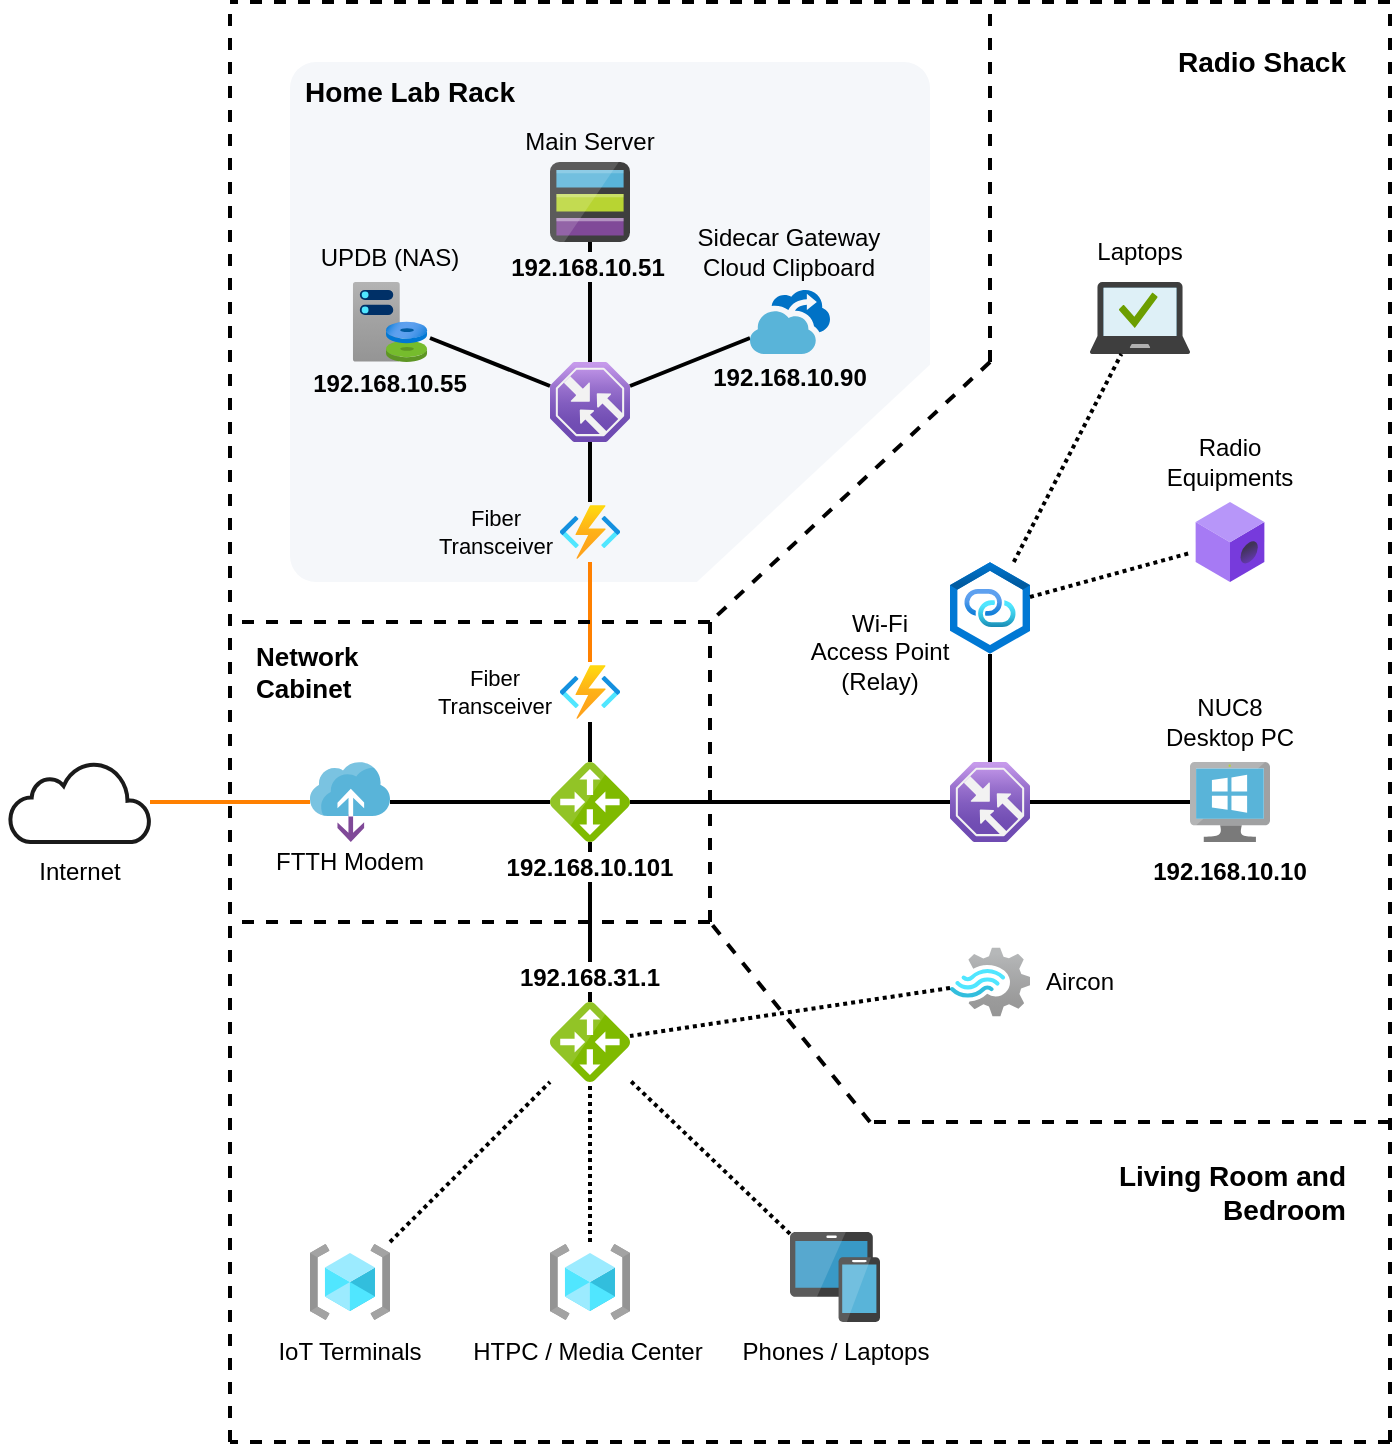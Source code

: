 <mxfile version="14.6.13" type="device"><diagram id="0g6oROPnOtpt_JUSprsH" name="第 1 页"><mxGraphModel dx="1886" dy="879" grid="1" gridSize="10" guides="1" tooltips="1" connect="1" arrows="1" fold="1" page="0" pageScale="1" pageWidth="1920" pageHeight="1200" math="0" shadow="0"><root><mxCell id="0"/><mxCell id="1" parent="0"/><mxCell id="I49kJOO3Nqgl7BTyQ4PE-55" value="" style="rounded=1;whiteSpace=wrap;html=1;arcSize=5;strokeColor=none;fillColor=#F5F7FA;" vertex="1" parent="1"><mxGeometry x="430" y="50" width="320" height="260" as="geometry"/></mxCell><mxCell id="I49kJOO3Nqgl7BTyQ4PE-56" value="" style="rounded=0;whiteSpace=wrap;html=1;strokeColor=none;rotation=317;" vertex="1" parent="1"><mxGeometry x="636.1" y="245.46" width="164.27" height="79.18" as="geometry"/></mxCell><mxCell id="3C9gTqonj5Wx8V6KPJfe-2" value="" style="aspect=fixed;html=1;points=[];align=center;image;fontSize=12;image=img/lib/azure2/networking/Traffic_Manager_Profiles.svg;" parent="1" vertex="1"><mxGeometry x="560" y="200" width="40" height="40" as="geometry"/></mxCell><mxCell id="3C9gTqonj5Wx8V6KPJfe-3" value="" style="html=1;points=[];align=center;image;fontSize=12;image=img/lib/azure2/iot/Function_Apps.svg;" parent="1" vertex="1"><mxGeometry x="565" y="350" width="30" height="30" as="geometry"/></mxCell><mxCell id="3C9gTqonj5Wx8V6KPJfe-4" value="" style="endArrow=none;html=1;strokeWidth=2;" parent="1" source="I49kJOO3Nqgl7BTyQ4PE-11" target="3C9gTqonj5Wx8V6KPJfe-3" edge="1"><mxGeometry width="50" height="50" relative="1" as="geometry"><mxPoint x="630" y="380" as="sourcePoint"/><mxPoint x="370" y="360" as="targetPoint"/></mxGeometry></mxCell><mxCell id="3C9gTqonj5Wx8V6KPJfe-5" value="" style="html=1;points=[];align=center;image;fontSize=12;image=img/lib/azure2/iot/Function_Apps.svg;" parent="1" vertex="1"><mxGeometry x="565" y="270" width="30" height="30" as="geometry"/></mxCell><mxCell id="3C9gTqonj5Wx8V6KPJfe-6" value="" style="endArrow=none;html=1;strokeWidth=2;strokeColor=#FF8000;" parent="1" source="3C9gTqonj5Wx8V6KPJfe-3" target="3C9gTqonj5Wx8V6KPJfe-5" edge="1"><mxGeometry width="50" height="50" relative="1" as="geometry"><mxPoint x="590" y="410" as="sourcePoint"/><mxPoint x="590" y="390" as="targetPoint"/></mxGeometry></mxCell><mxCell id="3C9gTqonj5Wx8V6KPJfe-7" value="" style="endArrow=none;html=1;strokeWidth=2;dashed=1;" parent="1" edge="1"><mxGeometry width="50" height="50" relative="1" as="geometry"><mxPoint x="400" y="740" as="sourcePoint"/><mxPoint x="400" y="20" as="targetPoint"/></mxGeometry></mxCell><mxCell id="3C9gTqonj5Wx8V6KPJfe-8" value="" style="endArrow=none;html=1;strokeWidth=2;" parent="1" source="3C9gTqonj5Wx8V6KPJfe-5" target="3C9gTqonj5Wx8V6KPJfe-2" edge="1"><mxGeometry width="50" height="50" relative="1" as="geometry"><mxPoint x="370" y="340" as="sourcePoint"/><mxPoint x="370" y="270" as="targetPoint"/></mxGeometry></mxCell><mxCell id="3C9gTqonj5Wx8V6KPJfe-28" value="" style="endArrow=none;html=1;strokeWidth=2;" parent="1" source="3C9gTqonj5Wx8V6KPJfe-2" target="I49kJOO3Nqgl7BTyQ4PE-13" edge="1"><mxGeometry width="50" height="50" relative="1" as="geometry"><mxPoint x="370" y="340" as="sourcePoint"/><mxPoint x="600" y="160" as="targetPoint"/></mxGeometry></mxCell><mxCell id="3C9gTqonj5Wx8V6KPJfe-31" value="" style="endArrow=none;html=1;strokeWidth=2;" parent="1" source="3C9gTqonj5Wx8V6KPJfe-2" target="I49kJOO3Nqgl7BTyQ4PE-14" edge="1"><mxGeometry width="50" height="50" relative="1" as="geometry"><mxPoint x="510" y="198" as="sourcePoint"/><mxPoint x="660" y="220" as="targetPoint"/></mxGeometry></mxCell><mxCell id="3C9gTqonj5Wx8V6KPJfe-32" value="" style="endArrow=none;html=1;strokeWidth=2;" parent="1" source="I49kJOO3Nqgl7BTyQ4PE-15" target="I49kJOO3Nqgl7BTyQ4PE-11" edge="1"><mxGeometry width="50" height="50" relative="1" as="geometry"><mxPoint x="510" y="460" as="sourcePoint"/><mxPoint x="540" y="420" as="targetPoint"/></mxGeometry></mxCell><mxCell id="3C9gTqonj5Wx8V6KPJfe-34" value="" style="endArrow=none;html=1;strokeWidth=2;" parent="1" source="I49kJOO3Nqgl7BTyQ4PE-20" target="I49kJOO3Nqgl7BTyQ4PE-11" edge="1"><mxGeometry width="50" height="50" relative="1" as="geometry"><mxPoint x="640" y="500" as="sourcePoint"/><mxPoint x="580" y="460" as="targetPoint"/></mxGeometry></mxCell><mxCell id="3C9gTqonj5Wx8V6KPJfe-35" value="" style="html=1;points=[];align=center;image;fontSize=12;image=img/lib/azure2/analytics/Stream_Analytics_Jobs.svg;" parent="1" vertex="1"><mxGeometry x="760" y="490" width="40" height="40" as="geometry"/></mxCell><mxCell id="3C9gTqonj5Wx8V6KPJfe-36" value="" style="aspect=fixed;html=1;points=[];align=center;image;fontSize=12;image=img/lib/azure2/networking/Traffic_Manager_Profiles.svg;" parent="1" vertex="1"><mxGeometry x="760" y="400" width="40" height="40" as="geometry"/></mxCell><mxCell id="3C9gTqonj5Wx8V6KPJfe-37" value="" style="endArrow=none;html=1;strokeWidth=2;" parent="1" source="I49kJOO3Nqgl7BTyQ4PE-11" target="3C9gTqonj5Wx8V6KPJfe-36" edge="1"><mxGeometry width="50" height="50" relative="1" as="geometry"><mxPoint x="630" y="420" as="sourcePoint"/><mxPoint x="370" y="250" as="targetPoint"/></mxGeometry></mxCell><mxCell id="3C9gTqonj5Wx8V6KPJfe-38" value="" style="endArrow=none;html=1;strokeWidth=2;" parent="1" source="3C9gTqonj5Wx8V6KPJfe-36" target="I49kJOO3Nqgl7BTyQ4PE-31" edge="1"><mxGeometry width="50" height="50" relative="1" as="geometry"><mxPoint x="370" y="320" as="sourcePoint"/><mxPoint x="800" y="370" as="targetPoint"/></mxGeometry></mxCell><mxCell id="I49kJOO3Nqgl7BTyQ4PE-1" value="" style="html=1;points=[];align=center;image;fontSize=12;image=img/lib/azure2/azure_stack/Capacity.svg;" vertex="1" parent="1"><mxGeometry x="460" y="160" width="40" height="40" as="geometry"/></mxCell><mxCell id="I49kJOO3Nqgl7BTyQ4PE-2" value="" style="endArrow=none;html=1;strokeWidth=2;" edge="1" parent="1" source="I49kJOO3Nqgl7BTyQ4PE-1" target="3C9gTqonj5Wx8V6KPJfe-2"><mxGeometry width="50" height="50" relative="1" as="geometry"><mxPoint x="610" y="222" as="sourcePoint"/><mxPoint x="670" y="198" as="targetPoint"/></mxGeometry></mxCell><mxCell id="I49kJOO3Nqgl7BTyQ4PE-4" value="" style="html=1;points=[];align=center;image;fontSize=12;image=img/lib/azure2/general/Resource_Groups.svg;" vertex="1" parent="1"><mxGeometry x="440" y="640" width="40" height="40" as="geometry"/></mxCell><mxCell id="I49kJOO3Nqgl7BTyQ4PE-5" value="" style="endArrow=none;html=1;strokeWidth=2;dashed=1;dashPattern=1 1;" edge="1" parent="1" source="I49kJOO3Nqgl7BTyQ4PE-4" target="I49kJOO3Nqgl7BTyQ4PE-20"><mxGeometry width="50" height="50" relative="1" as="geometry"><mxPoint x="510" y="178" as="sourcePoint"/><mxPoint x="500" y="520" as="targetPoint"/></mxGeometry></mxCell><mxCell id="I49kJOO3Nqgl7BTyQ4PE-6" value="" style="html=1;points=[];align=center;image;fontSize=12;image=img/lib/azure2/general/Resource_Groups.svg;" vertex="1" parent="1"><mxGeometry x="560" y="640" width="40" height="40" as="geometry"/></mxCell><mxCell id="I49kJOO3Nqgl7BTyQ4PE-7" value="" style="endArrow=none;html=1;strokeWidth=2;dashed=1;dashPattern=1 1;" edge="1" parent="1" source="I49kJOO3Nqgl7BTyQ4PE-6" target="I49kJOO3Nqgl7BTyQ4PE-20"><mxGeometry width="50" height="50" relative="1" as="geometry"><mxPoint x="492.5" y="612.105" as="sourcePoint"/><mxPoint x="610" y="600" as="targetPoint"/></mxGeometry></mxCell><mxCell id="I49kJOO3Nqgl7BTyQ4PE-9" value="" style="html=1;points=[];align=center;image;fontSize=12;image=img/lib/mscae/VirtualMachineWindows.svg;" vertex="1" parent="1"><mxGeometry x="880" y="400" width="40" height="40" as="geometry"/></mxCell><mxCell id="I49kJOO3Nqgl7BTyQ4PE-10" value="" style="endArrow=none;html=1;strokeWidth=2;" edge="1" parent="1" source="3C9gTqonj5Wx8V6KPJfe-36" target="I49kJOO3Nqgl7BTyQ4PE-9"><mxGeometry width="50" height="50" relative="1" as="geometry"><mxPoint x="790" y="410" as="sourcePoint"/><mxPoint x="790" y="370" as="targetPoint"/></mxGeometry></mxCell><mxCell id="I49kJOO3Nqgl7BTyQ4PE-11" value="" style="aspect=fixed;html=1;points=[];align=center;image;fontSize=12;image=img/lib/mscae/Local_Network_Gateways.svg;" vertex="1" parent="1"><mxGeometry x="560" y="400" width="40" height="40" as="geometry"/></mxCell><mxCell id="I49kJOO3Nqgl7BTyQ4PE-13" value="" style="aspect=fixed;html=1;points=[];align=center;image;fontSize=12;image=img/lib/mscae/General_Storage.svg;" vertex="1" parent="1"><mxGeometry x="560" y="100" width="40" height="40" as="geometry"/></mxCell><mxCell id="I49kJOO3Nqgl7BTyQ4PE-14" value="" style="html=1;points=[];align=center;image;fontSize=12;image=img/lib/mscae/Backup.svg;" vertex="1" parent="1"><mxGeometry x="660" y="164" width="40" height="32" as="geometry"/></mxCell><mxCell id="I49kJOO3Nqgl7BTyQ4PE-15" value="" style="aspect=fixed;html=1;points=[];align=center;image;fontSize=12;image=img/lib/mscae/On_Premises_Data_Gateways.svg;" vertex="1" parent="1"><mxGeometry x="440" y="400" width="40" height="40" as="geometry"/></mxCell><mxCell id="I49kJOO3Nqgl7BTyQ4PE-17" value="" style="html=1;verticalLabelPosition=bottom;align=center;labelBackgroundColor=#ffffff;verticalAlign=top;strokeWidth=2;shadow=0;dashed=0;shape=mxgraph.ios7.icons.cloud;strokeColor=#1A1A1A;" vertex="1" parent="1"><mxGeometry x="290" y="400" width="70" height="40" as="geometry"/></mxCell><mxCell id="I49kJOO3Nqgl7BTyQ4PE-18" value="" style="endArrow=none;html=1;strokeWidth=2;strokeColor=#FF8000;" edge="1" parent="1" source="I49kJOO3Nqgl7BTyQ4PE-15" target="I49kJOO3Nqgl7BTyQ4PE-17"><mxGeometry width="50" height="50" relative="1" as="geometry"><mxPoint x="370" y="320" as="sourcePoint"/><mxPoint x="370" y="250" as="targetPoint"/></mxGeometry></mxCell><mxCell id="I49kJOO3Nqgl7BTyQ4PE-19" value="FTTH Modem" style="text;html=1;strokeColor=none;fillColor=none;align=center;verticalAlign=middle;whiteSpace=wrap;rounded=0;" vertex="1" parent="1"><mxGeometry x="420" y="440" width="80" height="20" as="geometry"/></mxCell><mxCell id="I49kJOO3Nqgl7BTyQ4PE-20" value="" style="aspect=fixed;html=1;points=[];align=center;image;fontSize=12;image=img/lib/mscae/Local_Network_Gateways.svg;" vertex="1" parent="1"><mxGeometry x="560" y="520" width="40" height="40" as="geometry"/></mxCell><mxCell id="I49kJOO3Nqgl7BTyQ4PE-21" value="" style="aspect=fixed;html=1;points=[];align=center;image;fontSize=12;image=img/lib/mscae/Managed_Desktop.svg;strokeColor=#1A1A1A;" vertex="1" parent="1"><mxGeometry x="830" y="160" width="50" height="36" as="geometry"/></mxCell><mxCell id="I49kJOO3Nqgl7BTyQ4PE-22" value="NUC8 Desktop PC" style="text;html=1;strokeColor=none;fillColor=none;align=center;verticalAlign=middle;whiteSpace=wrap;rounded=0;" vertex="1" parent="1"><mxGeometry x="865" y="360" width="70" height="40" as="geometry"/></mxCell><mxCell id="I49kJOO3Nqgl7BTyQ4PE-23" value="" style="aspect=fixed;html=1;points=[];align=center;image;fontSize=12;image=img/lib/mscae/Devices_Groups.svg;strokeColor=#1A1A1A;" vertex="1" parent="1"><mxGeometry x="680" y="635" width="45" height="45" as="geometry"/></mxCell><mxCell id="I49kJOO3Nqgl7BTyQ4PE-24" value="" style="endArrow=none;html=1;strokeWidth=2;dashed=1;dashPattern=1 1;" edge="1" parent="1" source="I49kJOO3Nqgl7BTyQ4PE-23" target="I49kJOO3Nqgl7BTyQ4PE-20"><mxGeometry width="50" height="50" relative="1" as="geometry"><mxPoint x="556.667" y="650" as="sourcePoint"/><mxPoint x="583.333" y="570" as="targetPoint"/></mxGeometry></mxCell><mxCell id="I49kJOO3Nqgl7BTyQ4PE-25" value="" style="endArrow=none;html=1;strokeWidth=2;dashed=1;" edge="1" parent="1"><mxGeometry width="50" height="50" relative="1" as="geometry"><mxPoint x="980" y="20" as="sourcePoint"/><mxPoint x="400" y="20" as="targetPoint"/></mxGeometry></mxCell><mxCell id="I49kJOO3Nqgl7BTyQ4PE-26" value="" style="endArrow=none;html=1;strokeWidth=2;dashed=1;" edge="1" parent="1"><mxGeometry width="50" height="50" relative="1" as="geometry"><mxPoint x="640" y="330" as="sourcePoint"/><mxPoint x="400" y="330" as="targetPoint"/></mxGeometry></mxCell><mxCell id="I49kJOO3Nqgl7BTyQ4PE-27" value="" style="endArrow=none;html=1;strokeWidth=2;dashed=1;" edge="1" parent="1"><mxGeometry width="50" height="50" relative="1" as="geometry"><mxPoint x="640" y="480" as="sourcePoint"/><mxPoint x="400" y="480" as="targetPoint"/></mxGeometry></mxCell><mxCell id="I49kJOO3Nqgl7BTyQ4PE-28" value="" style="endArrow=none;html=1;strokeWidth=2;dashed=1;" edge="1" parent="1"><mxGeometry width="50" height="50" relative="1" as="geometry"><mxPoint x="640" y="480" as="sourcePoint"/><mxPoint x="640" y="330" as="targetPoint"/></mxGeometry></mxCell><mxCell id="I49kJOO3Nqgl7BTyQ4PE-29" value="" style="endArrow=none;html=1;strokeWidth=2;dashed=1;" edge="1" parent="1"><mxGeometry width="50" height="50" relative="1" as="geometry"><mxPoint x="720" y="580" as="sourcePoint"/><mxPoint x="640" y="480" as="targetPoint"/></mxGeometry></mxCell><mxCell id="I49kJOO3Nqgl7BTyQ4PE-30" value="" style="endArrow=none;html=1;strokeWidth=2;dashed=1;" edge="1" parent="1"><mxGeometry width="50" height="50" relative="1" as="geometry"><mxPoint x="980" y="580" as="sourcePoint"/><mxPoint x="720" y="580" as="targetPoint"/></mxGeometry></mxCell><mxCell id="I49kJOO3Nqgl7BTyQ4PE-31" value="" style="aspect=fixed;html=1;points=[];align=center;image;fontSize=12;image=img/lib/azure2/preview/Private_Link_Hub.svg;strokeColor=#1A1A1A;" vertex="1" parent="1"><mxGeometry x="760" y="300" width="40" height="46" as="geometry"/></mxCell><mxCell id="I49kJOO3Nqgl7BTyQ4PE-32" value="" style="endArrow=none;html=1;strokeWidth=2;dashed=1;dashPattern=1 1;" edge="1" parent="1" source="I49kJOO3Nqgl7BTyQ4PE-31" target="I49kJOO3Nqgl7BTyQ4PE-21"><mxGeometry width="50" height="50" relative="1" as="geometry"><mxPoint x="790" y="410" as="sourcePoint"/><mxPoint x="790" y="356" as="targetPoint"/></mxGeometry></mxCell><mxCell id="I49kJOO3Nqgl7BTyQ4PE-33" value="" style="endArrow=none;html=1;strokeWidth=2;dashed=1;dashPattern=1 1;" edge="1" parent="1" source="3C9gTqonj5Wx8V6KPJfe-35" target="I49kJOO3Nqgl7BTyQ4PE-20"><mxGeometry width="50" height="50" relative="1" as="geometry"><mxPoint x="690" y="646" as="sourcePoint"/><mxPoint x="610" y="569.2" as="targetPoint"/></mxGeometry></mxCell><mxCell id="I49kJOO3Nqgl7BTyQ4PE-34" value="" style="endArrow=none;html=1;strokeWidth=2;dashed=1;" edge="1" parent="1"><mxGeometry width="50" height="50" relative="1" as="geometry"><mxPoint x="780" y="200" as="sourcePoint"/><mxPoint x="640" y="330" as="targetPoint"/></mxGeometry></mxCell><mxCell id="I49kJOO3Nqgl7BTyQ4PE-35" value="" style="endArrow=none;html=1;strokeWidth=2;dashed=1;" edge="1" parent="1"><mxGeometry width="50" height="50" relative="1" as="geometry"><mxPoint x="780" y="200" as="sourcePoint"/><mxPoint x="780" y="20" as="targetPoint"/></mxGeometry></mxCell><mxCell id="I49kJOO3Nqgl7BTyQ4PE-36" value="" style="html=1;points=[];align=center;image;fontSize=12;image=img/lib/azure2/blockchain/ABS_Member.svg;strokeColor=#1A1A1A;" vertex="1" parent="1"><mxGeometry x="880" y="270" width="40" height="40" as="geometry"/></mxCell><mxCell id="I49kJOO3Nqgl7BTyQ4PE-37" value="" style="endArrow=none;html=1;strokeWidth=2;dashed=1;dashPattern=1 1;" edge="1" parent="1" source="I49kJOO3Nqgl7BTyQ4PE-31" target="I49kJOO3Nqgl7BTyQ4PE-36"><mxGeometry width="50" height="50" relative="1" as="geometry"><mxPoint x="803.571" y="310" as="sourcePoint"/><mxPoint x="874.379" y="190" as="targetPoint"/></mxGeometry></mxCell><mxCell id="I49kJOO3Nqgl7BTyQ4PE-38" value="Radio Equipments" style="text;html=1;strokeColor=none;fillColor=none;align=center;verticalAlign=middle;whiteSpace=wrap;rounded=0;" vertex="1" parent="1"><mxGeometry x="865" y="230" width="70" height="40" as="geometry"/></mxCell><mxCell id="I49kJOO3Nqgl7BTyQ4PE-39" value="Laptops" style="text;html=1;strokeColor=none;fillColor=none;align=center;verticalAlign=middle;whiteSpace=wrap;rounded=0;" vertex="1" parent="1"><mxGeometry x="820" y="130" width="70" height="30" as="geometry"/></mxCell><mxCell id="I49kJOO3Nqgl7BTyQ4PE-40" value="" style="endArrow=none;html=1;strokeWidth=2;dashed=1;" edge="1" parent="1"><mxGeometry width="50" height="50" relative="1" as="geometry"><mxPoint x="980" y="740" as="sourcePoint"/><mxPoint x="980" y="20" as="targetPoint"/></mxGeometry></mxCell><mxCell id="I49kJOO3Nqgl7BTyQ4PE-41" value="" style="endArrow=none;html=1;strokeWidth=2;dashed=1;" edge="1" parent="1"><mxGeometry width="50" height="50" relative="1" as="geometry"><mxPoint x="980" y="740" as="sourcePoint"/><mxPoint x="400" y="740" as="targetPoint"/></mxGeometry></mxCell><mxCell id="I49kJOO3Nqgl7BTyQ4PE-42" value="Wi-Fi&lt;br&gt;Access Point&lt;br&gt;(Relay)" style="text;html=1;strokeColor=none;fillColor=none;align=center;verticalAlign=middle;whiteSpace=wrap;rounded=0;" vertex="1" parent="1"><mxGeometry x="685" y="330" width="80" height="30" as="geometry"/></mxCell><mxCell id="I49kJOO3Nqgl7BTyQ4PE-44" value="Aircon" style="text;html=1;strokeColor=none;fillColor=none;align=center;verticalAlign=middle;whiteSpace=wrap;rounded=0;" vertex="1" parent="1"><mxGeometry x="800" y="495" width="50" height="30" as="geometry"/></mxCell><mxCell id="I49kJOO3Nqgl7BTyQ4PE-45" value="IoT Terminals" style="text;html=1;strokeColor=none;fillColor=none;align=center;verticalAlign=middle;whiteSpace=wrap;rounded=0;" vertex="1" parent="1"><mxGeometry x="415" y="680" width="90" height="30" as="geometry"/></mxCell><mxCell id="I49kJOO3Nqgl7BTyQ4PE-46" value="HTPC / Media Center" style="text;html=1;strokeColor=none;fillColor=none;align=center;verticalAlign=middle;whiteSpace=wrap;rounded=0;" vertex="1" parent="1"><mxGeometry x="513.75" y="680" width="130" height="30" as="geometry"/></mxCell><mxCell id="I49kJOO3Nqgl7BTyQ4PE-47" value="Phones / Laptops" style="text;html=1;strokeColor=none;fillColor=none;align=center;verticalAlign=middle;whiteSpace=wrap;rounded=0;" vertex="1" parent="1"><mxGeometry x="647.5" y="680" width="110" height="30" as="geometry"/></mxCell><mxCell id="I49kJOO3Nqgl7BTyQ4PE-48" value="192.168.10.101" style="text;html=1;strokeColor=none;align=center;verticalAlign=middle;whiteSpace=wrap;rounded=0;fillColor=#ffffff;fontStyle=1" vertex="1" parent="1"><mxGeometry x="540" y="445" width="80" height="15" as="geometry"/></mxCell><mxCell id="I49kJOO3Nqgl7BTyQ4PE-49" value="192.168.31.1" style="text;html=1;strokeColor=none;align=center;verticalAlign=middle;whiteSpace=wrap;rounded=0;fillColor=#ffffff;fontStyle=1" vertex="1" parent="1"><mxGeometry x="540" y="500" width="80" height="15" as="geometry"/></mxCell><mxCell id="I49kJOO3Nqgl7BTyQ4PE-50" value="Fiber Transceiver" style="text;html=1;strokeColor=none;fillColor=none;align=center;verticalAlign=middle;whiteSpace=wrap;rounded=0;fontSize=11;" vertex="1" parent="1"><mxGeometry x="500" y="355" width="65" height="20" as="geometry"/></mxCell><mxCell id="I49kJOO3Nqgl7BTyQ4PE-51" value="Fiber Transceiver" style="text;html=1;strokeColor=none;fillColor=none;align=center;verticalAlign=middle;whiteSpace=wrap;rounded=0;fontSize=11;" vertex="1" parent="1"><mxGeometry x="497.5" y="275" width="70" height="20" as="geometry"/></mxCell><mxCell id="I49kJOO3Nqgl7BTyQ4PE-52" value="Main Server" style="text;html=1;strokeColor=none;fillColor=none;align=center;verticalAlign=middle;whiteSpace=wrap;rounded=0;" vertex="1" parent="1"><mxGeometry x="521.25" y="80" width="117.5" height="20" as="geometry"/></mxCell><mxCell id="I49kJOO3Nqgl7BTyQ4PE-53" value="Sidecar Gateway&lt;br&gt;Cloud Clipboard" style="text;html=1;strokeColor=none;fillColor=none;align=center;verticalAlign=middle;whiteSpace=wrap;rounded=0;" vertex="1" parent="1"><mxGeometry x="625.31" y="130" width="109.38" height="30" as="geometry"/></mxCell><mxCell id="I49kJOO3Nqgl7BTyQ4PE-54" value="UPDB (NAS)" style="text;html=1;strokeColor=none;fillColor=none;align=center;verticalAlign=middle;whiteSpace=wrap;rounded=0;" vertex="1" parent="1"><mxGeometry x="421.25" y="140" width="117.5" height="15" as="geometry"/></mxCell><mxCell id="I49kJOO3Nqgl7BTyQ4PE-57" value="Home Lab Rack" style="text;html=1;strokeColor=none;fillColor=none;align=center;verticalAlign=middle;whiteSpace=wrap;rounded=0;fontStyle=1;fontSize=14;" vertex="1" parent="1"><mxGeometry x="430" y="50" width="120" height="30" as="geometry"/></mxCell><mxCell id="I49kJOO3Nqgl7BTyQ4PE-58" value="192.168.10.51" style="text;html=1;strokeColor=none;align=center;verticalAlign=middle;whiteSpace=wrap;rounded=0;fontStyle=1;fillColor=#F5F7FA;" vertex="1" parent="1"><mxGeometry x="538.75" y="145" width="80" height="15" as="geometry"/></mxCell><mxCell id="I49kJOO3Nqgl7BTyQ4PE-59" value="192.168.10.90" style="text;html=1;strokeColor=none;align=center;verticalAlign=middle;whiteSpace=wrap;rounded=0;fontStyle=1;fillColor=#F5F7FA;" vertex="1" parent="1"><mxGeometry x="640" y="200" width="80" height="15" as="geometry"/></mxCell><mxCell id="I49kJOO3Nqgl7BTyQ4PE-60" value="192.168.10.55" style="text;html=1;strokeColor=none;align=center;verticalAlign=middle;whiteSpace=wrap;rounded=0;fontStyle=1;fillColor=#F5F7FA;" vertex="1" parent="1"><mxGeometry x="440" y="203" width="80" height="15" as="geometry"/></mxCell><mxCell id="I49kJOO3Nqgl7BTyQ4PE-61" value="Radio Shack" style="text;html=1;strokeColor=none;fillColor=none;align=right;verticalAlign=middle;whiteSpace=wrap;rounded=0;fontStyle=1;fontSize=14;" vertex="1" parent="1"><mxGeometry x="850" y="40" width="110" height="20" as="geometry"/></mxCell><mxCell id="I49kJOO3Nqgl7BTyQ4PE-62" value="Living Room and Bedroom" style="text;html=1;strokeColor=none;fillColor=none;align=right;verticalAlign=middle;whiteSpace=wrap;rounded=0;fontStyle=1;fontSize=14;" vertex="1" parent="1"><mxGeometry x="800" y="600" width="160" height="30" as="geometry"/></mxCell><mxCell id="I49kJOO3Nqgl7BTyQ4PE-63" value="Internet" style="text;html=1;strokeColor=none;fillColor=none;align=center;verticalAlign=middle;whiteSpace=wrap;rounded=0;" vertex="1" parent="1"><mxGeometry x="285" y="445" width="80" height="20" as="geometry"/></mxCell><mxCell id="I49kJOO3Nqgl7BTyQ4PE-64" value="192.168.10.10" style="text;html=1;strokeColor=none;align=center;verticalAlign=middle;whiteSpace=wrap;rounded=0;fontStyle=1;" vertex="1" parent="1"><mxGeometry x="860" y="447.5" width="80" height="15" as="geometry"/></mxCell><mxCell id="I49kJOO3Nqgl7BTyQ4PE-65" value="Network&lt;br style=&quot;font-size: 13px;&quot;&gt;Cabinet" style="text;html=1;strokeColor=none;fillColor=none;align=left;verticalAlign=middle;whiteSpace=wrap;rounded=0;fontStyle=1;fontSize=13;" vertex="1" parent="1"><mxGeometry x="411.25" y="340" width="88.75" height="30" as="geometry"/></mxCell></root></mxGraphModel></diagram></mxfile>
